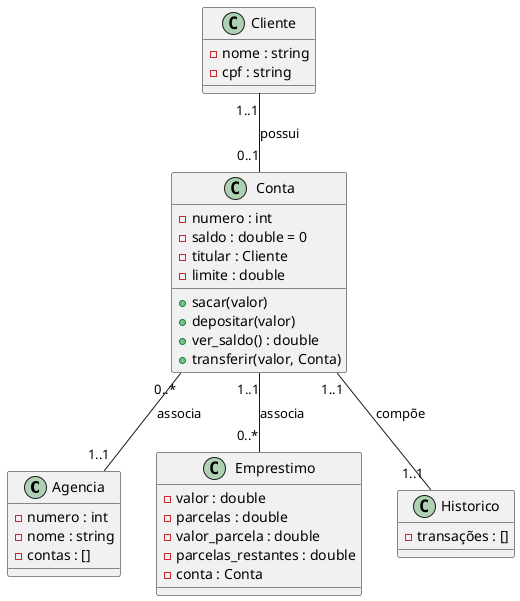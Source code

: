 @startuml
class Agencia{
    - numero : int
    - nome : string
    - contas : []
}
class Conta {
    - numero : int
    - saldo : double = 0
    - titular : Cliente
    - limite : double
    + sacar(valor)
    + depositar(valor)
    + ver_saldo() : double
    + transferir(valor, Conta)
}
class Cliente {
    - nome : string
    - cpf : string
}
class Emprestimo {
    - valor : double
    - parcelas : double
    - valor_parcela : double
    - parcelas_restantes : double
    - conta : Conta
}
class Historico {
    - transações : []
}

Cliente "1..1" -- "0..1"Conta : possui

Conta "1..1" -- "1..1" Historico : compõe

Conta  "1..1" -- "0..*" Emprestimo : associa

Conta "0..*" -- "1..1" Agencia : associa

@enduml
